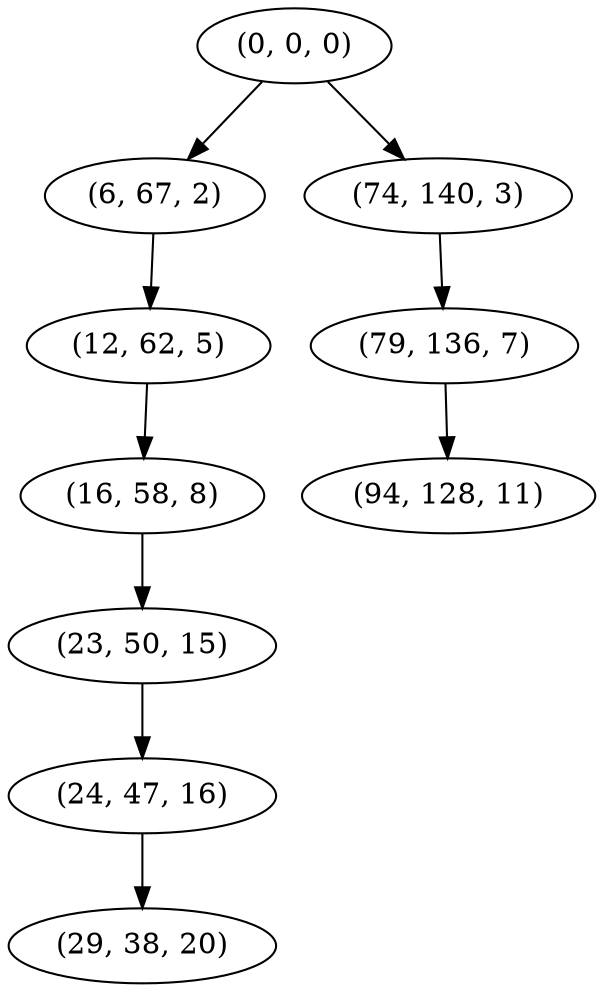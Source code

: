 digraph tree {
    "(0, 0, 0)";
    "(6, 67, 2)";
    "(12, 62, 5)";
    "(16, 58, 8)";
    "(23, 50, 15)";
    "(24, 47, 16)";
    "(29, 38, 20)";
    "(74, 140, 3)";
    "(79, 136, 7)";
    "(94, 128, 11)";
    "(0, 0, 0)" -> "(6, 67, 2)";
    "(0, 0, 0)" -> "(74, 140, 3)";
    "(6, 67, 2)" -> "(12, 62, 5)";
    "(12, 62, 5)" -> "(16, 58, 8)";
    "(16, 58, 8)" -> "(23, 50, 15)";
    "(23, 50, 15)" -> "(24, 47, 16)";
    "(24, 47, 16)" -> "(29, 38, 20)";
    "(74, 140, 3)" -> "(79, 136, 7)";
    "(79, 136, 7)" -> "(94, 128, 11)";
}
